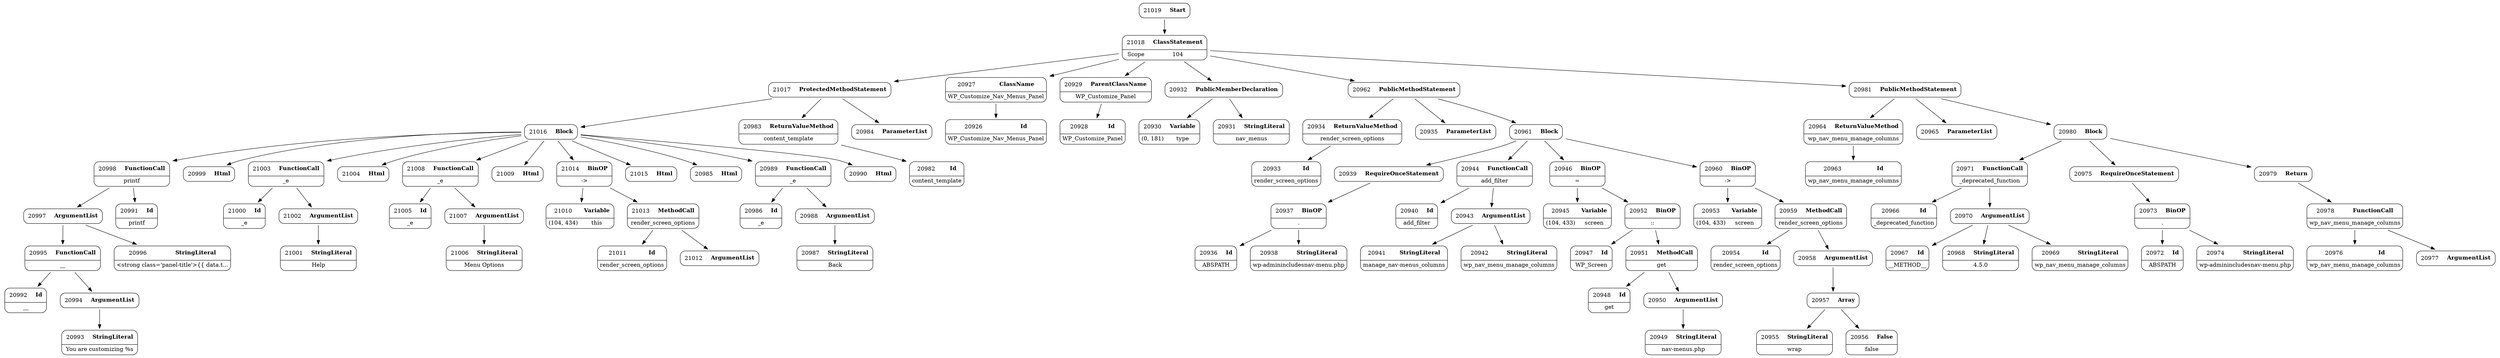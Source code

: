 digraph ast {
node [shape=none];
20992 [label=<<TABLE border='1' cellspacing='0' cellpadding='10' style='rounded' ><TR><TD border='0'>20992</TD><TD border='0'><B>Id</B></TD></TR><HR/><TR><TD border='0' cellpadding='5' colspan='2'>__</TD></TR></TABLE>>];
20993 [label=<<TABLE border='1' cellspacing='0' cellpadding='10' style='rounded' ><TR><TD border='0'>20993</TD><TD border='0'><B>StringLiteral</B></TD></TR><HR/><TR><TD border='0' cellpadding='5' colspan='2'>You are customizing %s</TD></TR></TABLE>>];
20994 [label=<<TABLE border='1' cellspacing='0' cellpadding='10' style='rounded' ><TR><TD border='0'>20994</TD><TD border='0'><B>ArgumentList</B></TD></TR></TABLE>>];
20994 -> 20993 [weight=2];
20995 [label=<<TABLE border='1' cellspacing='0' cellpadding='10' style='rounded' ><TR><TD border='0'>20995</TD><TD border='0'><B>FunctionCall</B></TD></TR><HR/><TR><TD border='0' cellpadding='5' colspan='2'>__</TD></TR></TABLE>>];
20995 -> 20992 [weight=2];
20995 -> 20994 [weight=2];
20996 [label=<<TABLE border='1' cellspacing='0' cellpadding='10' style='rounded' ><TR><TD border='0'>20996</TD><TD border='0'><B>StringLiteral</B></TD></TR><HR/><TR><TD border='0' cellpadding='5' colspan='2'>&lt;strong class='panel-title'&gt;{{ data.t...</TD></TR></TABLE>>];
20997 [label=<<TABLE border='1' cellspacing='0' cellpadding='10' style='rounded' ><TR><TD border='0'>20997</TD><TD border='0'><B>ArgumentList</B></TD></TR></TABLE>>];
20997 -> 20995 [weight=2];
20997 -> 20996 [weight=2];
20998 [label=<<TABLE border='1' cellspacing='0' cellpadding='10' style='rounded' ><TR><TD border='0'>20998</TD><TD border='0'><B>FunctionCall</B></TD></TR><HR/><TR><TD border='0' cellpadding='5' colspan='2'>printf</TD></TR></TABLE>>];
20998 -> 20991 [weight=2];
20998 -> 20997 [weight=2];
20999 [label=<<TABLE border='1' cellspacing='0' cellpadding='10' style='rounded' ><TR><TD border='0'>20999</TD><TD border='0'><B>Html</B></TD></TR></TABLE>>];
21000 [label=<<TABLE border='1' cellspacing='0' cellpadding='10' style='rounded' ><TR><TD border='0'>21000</TD><TD border='0'><B>Id</B></TD></TR><HR/><TR><TD border='0' cellpadding='5' colspan='2'>_e</TD></TR></TABLE>>];
21001 [label=<<TABLE border='1' cellspacing='0' cellpadding='10' style='rounded' ><TR><TD border='0'>21001</TD><TD border='0'><B>StringLiteral</B></TD></TR><HR/><TR><TD border='0' cellpadding='5' colspan='2'>Help</TD></TR></TABLE>>];
21002 [label=<<TABLE border='1' cellspacing='0' cellpadding='10' style='rounded' ><TR><TD border='0'>21002</TD><TD border='0'><B>ArgumentList</B></TD></TR></TABLE>>];
21002 -> 21001 [weight=2];
21003 [label=<<TABLE border='1' cellspacing='0' cellpadding='10' style='rounded' ><TR><TD border='0'>21003</TD><TD border='0'><B>FunctionCall</B></TD></TR><HR/><TR><TD border='0' cellpadding='5' colspan='2'>_e</TD></TR></TABLE>>];
21003 -> 21000 [weight=2];
21003 -> 21002 [weight=2];
21004 [label=<<TABLE border='1' cellspacing='0' cellpadding='10' style='rounded' ><TR><TD border='0'>21004</TD><TD border='0'><B>Html</B></TD></TR></TABLE>>];
21005 [label=<<TABLE border='1' cellspacing='0' cellpadding='10' style='rounded' ><TR><TD border='0'>21005</TD><TD border='0'><B>Id</B></TD></TR><HR/><TR><TD border='0' cellpadding='5' colspan='2'>_e</TD></TR></TABLE>>];
21006 [label=<<TABLE border='1' cellspacing='0' cellpadding='10' style='rounded' ><TR><TD border='0'>21006</TD><TD border='0'><B>StringLiteral</B></TD></TR><HR/><TR><TD border='0' cellpadding='5' colspan='2'>Menu Options</TD></TR></TABLE>>];
21007 [label=<<TABLE border='1' cellspacing='0' cellpadding='10' style='rounded' ><TR><TD border='0'>21007</TD><TD border='0'><B>ArgumentList</B></TD></TR></TABLE>>];
21007 -> 21006 [weight=2];
21008 [label=<<TABLE border='1' cellspacing='0' cellpadding='10' style='rounded' ><TR><TD border='0'>21008</TD><TD border='0'><B>FunctionCall</B></TD></TR><HR/><TR><TD border='0' cellpadding='5' colspan='2'>_e</TD></TR></TABLE>>];
21008 -> 21005 [weight=2];
21008 -> 21007 [weight=2];
21009 [label=<<TABLE border='1' cellspacing='0' cellpadding='10' style='rounded' ><TR><TD border='0'>21009</TD><TD border='0'><B>Html</B></TD></TR></TABLE>>];
21010 [label=<<TABLE border='1' cellspacing='0' cellpadding='10' style='rounded' ><TR><TD border='0'>21010</TD><TD border='0'><B>Variable</B></TD></TR><HR/><TR><TD border='0' cellpadding='5'>(104, 434)</TD><TD border='0' cellpadding='5'>this</TD></TR></TABLE>>];
21011 [label=<<TABLE border='1' cellspacing='0' cellpadding='10' style='rounded' ><TR><TD border='0'>21011</TD><TD border='0'><B>Id</B></TD></TR><HR/><TR><TD border='0' cellpadding='5' colspan='2'>render_screen_options</TD></TR></TABLE>>];
21012 [label=<<TABLE border='1' cellspacing='0' cellpadding='10' style='rounded' ><TR><TD border='0'>21012</TD><TD border='0'><B>ArgumentList</B></TD></TR></TABLE>>];
21013 [label=<<TABLE border='1' cellspacing='0' cellpadding='10' style='rounded' ><TR><TD border='0'>21013</TD><TD border='0'><B>MethodCall</B></TD></TR><HR/><TR><TD border='0' cellpadding='5' colspan='2'>render_screen_options</TD></TR></TABLE>>];
21013 -> 21011 [weight=2];
21013 -> 21012 [weight=2];
21014 [label=<<TABLE border='1' cellspacing='0' cellpadding='10' style='rounded' ><TR><TD border='0'>21014</TD><TD border='0'><B>BinOP</B></TD></TR><HR/><TR><TD border='0' cellpadding='5' colspan='2'>-&gt;</TD></TR></TABLE>>];
21014 -> 21010 [weight=2];
21014 -> 21013 [weight=2];
21015 [label=<<TABLE border='1' cellspacing='0' cellpadding='10' style='rounded' ><TR><TD border='0'>21015</TD><TD border='0'><B>Html</B></TD></TR></TABLE>>];
21016 [label=<<TABLE border='1' cellspacing='0' cellpadding='10' style='rounded' ><TR><TD border='0'>21016</TD><TD border='0'><B>Block</B></TD></TR></TABLE>>];
21016 -> 20985 [weight=2];
21016 -> 20989 [weight=2];
21016 -> 20990 [weight=2];
21016 -> 20998 [weight=2];
21016 -> 20999 [weight=2];
21016 -> 21003 [weight=2];
21016 -> 21004 [weight=2];
21016 -> 21008 [weight=2];
21016 -> 21009 [weight=2];
21016 -> 21014 [weight=2];
21016 -> 21015 [weight=2];
21017 [label=<<TABLE border='1' cellspacing='0' cellpadding='10' style='rounded' ><TR><TD border='0'>21017</TD><TD border='0'><B>ProtectedMethodStatement</B></TD></TR></TABLE>>];
21017 -> 20983 [weight=2];
21017 -> 20984 [weight=2];
21017 -> 21016 [weight=2];
21018 [label=<<TABLE border='1' cellspacing='0' cellpadding='10' style='rounded' ><TR><TD border='0'>21018</TD><TD border='0'><B>ClassStatement</B></TD></TR><HR/><TR><TD border='0' cellpadding='5'>Scope</TD><TD border='0' cellpadding='5'>104</TD></TR></TABLE>>];
21018 -> 20927 [weight=2];
21018 -> 20929 [weight=2];
21018 -> 20932 [weight=2];
21018 -> 20962 [weight=2];
21018 -> 20981 [weight=2];
21018 -> 21017 [weight=2];
21019 [label=<<TABLE border='1' cellspacing='0' cellpadding='10' style='rounded' ><TR><TD border='0'>21019</TD><TD border='0'><B>Start</B></TD></TR></TABLE>>];
21019 -> 21018 [weight=2];
20926 [label=<<TABLE border='1' cellspacing='0' cellpadding='10' style='rounded' ><TR><TD border='0'>20926</TD><TD border='0'><B>Id</B></TD></TR><HR/><TR><TD border='0' cellpadding='5' colspan='2'>WP_Customize_Nav_Menus_Panel</TD></TR></TABLE>>];
20927 [label=<<TABLE border='1' cellspacing='0' cellpadding='10' style='rounded' ><TR><TD border='0'>20927</TD><TD border='0'><B>ClassName</B></TD></TR><HR/><TR><TD border='0' cellpadding='5' colspan='2'>WP_Customize_Nav_Menus_Panel</TD></TR></TABLE>>];
20927 -> 20926 [weight=2];
20928 [label=<<TABLE border='1' cellspacing='0' cellpadding='10' style='rounded' ><TR><TD border='0'>20928</TD><TD border='0'><B>Id</B></TD></TR><HR/><TR><TD border='0' cellpadding='5' colspan='2'>WP_Customize_Panel</TD></TR></TABLE>>];
20929 [label=<<TABLE border='1' cellspacing='0' cellpadding='10' style='rounded' ><TR><TD border='0'>20929</TD><TD border='0'><B>ParentClassName</B></TD></TR><HR/><TR><TD border='0' cellpadding='5' colspan='2'>WP_Customize_Panel</TD></TR></TABLE>>];
20929 -> 20928 [weight=2];
20930 [label=<<TABLE border='1' cellspacing='0' cellpadding='10' style='rounded' ><TR><TD border='0'>20930</TD><TD border='0'><B>Variable</B></TD></TR><HR/><TR><TD border='0' cellpadding='5'>(0, 181)</TD><TD border='0' cellpadding='5'>type</TD></TR></TABLE>>];
20931 [label=<<TABLE border='1' cellspacing='0' cellpadding='10' style='rounded' ><TR><TD border='0'>20931</TD><TD border='0'><B>StringLiteral</B></TD></TR><HR/><TR><TD border='0' cellpadding='5' colspan='2'>nav_menus</TD></TR></TABLE>>];
20932 [label=<<TABLE border='1' cellspacing='0' cellpadding='10' style='rounded' ><TR><TD border='0'>20932</TD><TD border='0'><B>PublicMemberDeclaration</B></TD></TR></TABLE>>];
20932 -> 20930 [weight=2];
20932 -> 20931 [weight=2];
20933 [label=<<TABLE border='1' cellspacing='0' cellpadding='10' style='rounded' ><TR><TD border='0'>20933</TD><TD border='0'><B>Id</B></TD></TR><HR/><TR><TD border='0' cellpadding='5' colspan='2'>render_screen_options</TD></TR></TABLE>>];
20934 [label=<<TABLE border='1' cellspacing='0' cellpadding='10' style='rounded' ><TR><TD border='0'>20934</TD><TD border='0'><B>ReturnValueMethod</B></TD></TR><HR/><TR><TD border='0' cellpadding='5' colspan='2'>render_screen_options</TD></TR></TABLE>>];
20934 -> 20933 [weight=2];
20935 [label=<<TABLE border='1' cellspacing='0' cellpadding='10' style='rounded' ><TR><TD border='0'>20935</TD><TD border='0'><B>ParameterList</B></TD></TR></TABLE>>];
20936 [label=<<TABLE border='1' cellspacing='0' cellpadding='10' style='rounded' ><TR><TD border='0'>20936</TD><TD border='0'><B>Id</B></TD></TR><HR/><TR><TD border='0' cellpadding='5' colspan='2'>ABSPATH</TD></TR></TABLE>>];
20937 [label=<<TABLE border='1' cellspacing='0' cellpadding='10' style='rounded' ><TR><TD border='0'>20937</TD><TD border='0'><B>BinOP</B></TD></TR><HR/><TR><TD border='0' cellpadding='5' colspan='2'>.</TD></TR></TABLE>>];
20937 -> 20936 [weight=2];
20937 -> 20938 [weight=2];
20938 [label=<<TABLE border='1' cellspacing='0' cellpadding='10' style='rounded' ><TR><TD border='0'>20938</TD><TD border='0'><B>StringLiteral</B></TD></TR><HR/><TR><TD border='0' cellpadding='5' colspan='2'>wp-adminincludesnav-menu.php</TD></TR></TABLE>>];
20939 [label=<<TABLE border='1' cellspacing='0' cellpadding='10' style='rounded' ><TR><TD border='0'>20939</TD><TD border='0'><B>RequireOnceStatement</B></TD></TR></TABLE>>];
20939 -> 20937 [weight=2];
20940 [label=<<TABLE border='1' cellspacing='0' cellpadding='10' style='rounded' ><TR><TD border='0'>20940</TD><TD border='0'><B>Id</B></TD></TR><HR/><TR><TD border='0' cellpadding='5' colspan='2'>add_filter</TD></TR></TABLE>>];
20941 [label=<<TABLE border='1' cellspacing='0' cellpadding='10' style='rounded' ><TR><TD border='0'>20941</TD><TD border='0'><B>StringLiteral</B></TD></TR><HR/><TR><TD border='0' cellpadding='5' colspan='2'>manage_nav-menus_columns</TD></TR></TABLE>>];
20942 [label=<<TABLE border='1' cellspacing='0' cellpadding='10' style='rounded' ><TR><TD border='0'>20942</TD><TD border='0'><B>StringLiteral</B></TD></TR><HR/><TR><TD border='0' cellpadding='5' colspan='2'>wp_nav_menu_manage_columns</TD></TR></TABLE>>];
20943 [label=<<TABLE border='1' cellspacing='0' cellpadding='10' style='rounded' ><TR><TD border='0'>20943</TD><TD border='0'><B>ArgumentList</B></TD></TR></TABLE>>];
20943 -> 20941 [weight=2];
20943 -> 20942 [weight=2];
20944 [label=<<TABLE border='1' cellspacing='0' cellpadding='10' style='rounded' ><TR><TD border='0'>20944</TD><TD border='0'><B>FunctionCall</B></TD></TR><HR/><TR><TD border='0' cellpadding='5' colspan='2'>add_filter</TD></TR></TABLE>>];
20944 -> 20940 [weight=2];
20944 -> 20943 [weight=2];
20945 [label=<<TABLE border='1' cellspacing='0' cellpadding='10' style='rounded' ><TR><TD border='0'>20945</TD><TD border='0'><B>Variable</B></TD></TR><HR/><TR><TD border='0' cellpadding='5'>(104, 433)</TD><TD border='0' cellpadding='5'>screen</TD></TR></TABLE>>];
20946 [label=<<TABLE border='1' cellspacing='0' cellpadding='10' style='rounded' ><TR><TD border='0'>20946</TD><TD border='0'><B>BinOP</B></TD></TR><HR/><TR><TD border='0' cellpadding='5' colspan='2'>=</TD></TR></TABLE>>];
20946 -> 20945 [weight=2];
20946 -> 20952 [weight=2];
20947 [label=<<TABLE border='1' cellspacing='0' cellpadding='10' style='rounded' ><TR><TD border='0'>20947</TD><TD border='0'><B>Id</B></TD></TR><HR/><TR><TD border='0' cellpadding='5' colspan='2'>WP_Screen</TD></TR></TABLE>>];
20948 [label=<<TABLE border='1' cellspacing='0' cellpadding='10' style='rounded' ><TR><TD border='0'>20948</TD><TD border='0'><B>Id</B></TD></TR><HR/><TR><TD border='0' cellpadding='5' colspan='2'>get</TD></TR></TABLE>>];
20949 [label=<<TABLE border='1' cellspacing='0' cellpadding='10' style='rounded' ><TR><TD border='0'>20949</TD><TD border='0'><B>StringLiteral</B></TD></TR><HR/><TR><TD border='0' cellpadding='5' colspan='2'>nav-menus.php</TD></TR></TABLE>>];
20950 [label=<<TABLE border='1' cellspacing='0' cellpadding='10' style='rounded' ><TR><TD border='0'>20950</TD><TD border='0'><B>ArgumentList</B></TD></TR></TABLE>>];
20950 -> 20949 [weight=2];
20951 [label=<<TABLE border='1' cellspacing='0' cellpadding='10' style='rounded' ><TR><TD border='0'>20951</TD><TD border='0'><B>MethodCall</B></TD></TR><HR/><TR><TD border='0' cellpadding='5' colspan='2'>get</TD></TR></TABLE>>];
20951 -> 20948 [weight=2];
20951 -> 20950 [weight=2];
20952 [label=<<TABLE border='1' cellspacing='0' cellpadding='10' style='rounded' ><TR><TD border='0'>20952</TD><TD border='0'><B>BinOP</B></TD></TR><HR/><TR><TD border='0' cellpadding='5' colspan='2'>::</TD></TR></TABLE>>];
20952 -> 20947 [weight=2];
20952 -> 20951 [weight=2];
20953 [label=<<TABLE border='1' cellspacing='0' cellpadding='10' style='rounded' ><TR><TD border='0'>20953</TD><TD border='0'><B>Variable</B></TD></TR><HR/><TR><TD border='0' cellpadding='5'>(104, 433)</TD><TD border='0' cellpadding='5'>screen</TD></TR></TABLE>>];
20954 [label=<<TABLE border='1' cellspacing='0' cellpadding='10' style='rounded' ><TR><TD border='0'>20954</TD><TD border='0'><B>Id</B></TD></TR><HR/><TR><TD border='0' cellpadding='5' colspan='2'>render_screen_options</TD></TR></TABLE>>];
20955 [label=<<TABLE border='1' cellspacing='0' cellpadding='10' style='rounded' ><TR><TD border='0'>20955</TD><TD border='0'><B>StringLiteral</B></TD></TR><HR/><TR><TD border='0' cellpadding='5' colspan='2'>wrap</TD></TR></TABLE>>];
20956 [label=<<TABLE border='1' cellspacing='0' cellpadding='10' style='rounded' ><TR><TD border='0'>20956</TD><TD border='0'><B>False</B></TD></TR><HR/><TR><TD border='0' cellpadding='5' colspan='2'>false</TD></TR></TABLE>>];
20957 [label=<<TABLE border='1' cellspacing='0' cellpadding='10' style='rounded' ><TR><TD border='0'>20957</TD><TD border='0'><B>Array</B></TD></TR></TABLE>>];
20957 -> 20955 [weight=2];
20957 -> 20956 [weight=2];
20958 [label=<<TABLE border='1' cellspacing='0' cellpadding='10' style='rounded' ><TR><TD border='0'>20958</TD><TD border='0'><B>ArgumentList</B></TD></TR></TABLE>>];
20958 -> 20957 [weight=2];
20959 [label=<<TABLE border='1' cellspacing='0' cellpadding='10' style='rounded' ><TR><TD border='0'>20959</TD><TD border='0'><B>MethodCall</B></TD></TR><HR/><TR><TD border='0' cellpadding='5' colspan='2'>render_screen_options</TD></TR></TABLE>>];
20959 -> 20954 [weight=2];
20959 -> 20958 [weight=2];
20960 [label=<<TABLE border='1' cellspacing='0' cellpadding='10' style='rounded' ><TR><TD border='0'>20960</TD><TD border='0'><B>BinOP</B></TD></TR><HR/><TR><TD border='0' cellpadding='5' colspan='2'>-&gt;</TD></TR></TABLE>>];
20960 -> 20953 [weight=2];
20960 -> 20959 [weight=2];
20961 [label=<<TABLE border='1' cellspacing='0' cellpadding='10' style='rounded' ><TR><TD border='0'>20961</TD><TD border='0'><B>Block</B></TD></TR></TABLE>>];
20961 -> 20939 [weight=2];
20961 -> 20944 [weight=2];
20961 -> 20946 [weight=2];
20961 -> 20960 [weight=2];
20962 [label=<<TABLE border='1' cellspacing='0' cellpadding='10' style='rounded' ><TR><TD border='0'>20962</TD><TD border='0'><B>PublicMethodStatement</B></TD></TR></TABLE>>];
20962 -> 20934 [weight=2];
20962 -> 20935 [weight=2];
20962 -> 20961 [weight=2];
20963 [label=<<TABLE border='1' cellspacing='0' cellpadding='10' style='rounded' ><TR><TD border='0'>20963</TD><TD border='0'><B>Id</B></TD></TR><HR/><TR><TD border='0' cellpadding='5' colspan='2'>wp_nav_menu_manage_columns</TD></TR></TABLE>>];
20964 [label=<<TABLE border='1' cellspacing='0' cellpadding='10' style='rounded' ><TR><TD border='0'>20964</TD><TD border='0'><B>ReturnValueMethod</B></TD></TR><HR/><TR><TD border='0' cellpadding='5' colspan='2'>wp_nav_menu_manage_columns</TD></TR></TABLE>>];
20964 -> 20963 [weight=2];
20965 [label=<<TABLE border='1' cellspacing='0' cellpadding='10' style='rounded' ><TR><TD border='0'>20965</TD><TD border='0'><B>ParameterList</B></TD></TR></TABLE>>];
20966 [label=<<TABLE border='1' cellspacing='0' cellpadding='10' style='rounded' ><TR><TD border='0'>20966</TD><TD border='0'><B>Id</B></TD></TR><HR/><TR><TD border='0' cellpadding='5' colspan='2'>_deprecated_function</TD></TR></TABLE>>];
20967 [label=<<TABLE border='1' cellspacing='0' cellpadding='10' style='rounded' ><TR><TD border='0'>20967</TD><TD border='0'><B>Id</B></TD></TR><HR/><TR><TD border='0' cellpadding='5' colspan='2'>__METHOD__</TD></TR></TABLE>>];
20968 [label=<<TABLE border='1' cellspacing='0' cellpadding='10' style='rounded' ><TR><TD border='0'>20968</TD><TD border='0'><B>StringLiteral</B></TD></TR><HR/><TR><TD border='0' cellpadding='5' colspan='2'>4.5.0</TD></TR></TABLE>>];
20969 [label=<<TABLE border='1' cellspacing='0' cellpadding='10' style='rounded' ><TR><TD border='0'>20969</TD><TD border='0'><B>StringLiteral</B></TD></TR><HR/><TR><TD border='0' cellpadding='5' colspan='2'>wp_nav_menu_manage_columns</TD></TR></TABLE>>];
20970 [label=<<TABLE border='1' cellspacing='0' cellpadding='10' style='rounded' ><TR><TD border='0'>20970</TD><TD border='0'><B>ArgumentList</B></TD></TR></TABLE>>];
20970 -> 20967 [weight=2];
20970 -> 20968 [weight=2];
20970 -> 20969 [weight=2];
20971 [label=<<TABLE border='1' cellspacing='0' cellpadding='10' style='rounded' ><TR><TD border='0'>20971</TD><TD border='0'><B>FunctionCall</B></TD></TR><HR/><TR><TD border='0' cellpadding='5' colspan='2'>_deprecated_function</TD></TR></TABLE>>];
20971 -> 20966 [weight=2];
20971 -> 20970 [weight=2];
20972 [label=<<TABLE border='1' cellspacing='0' cellpadding='10' style='rounded' ><TR><TD border='0'>20972</TD><TD border='0'><B>Id</B></TD></TR><HR/><TR><TD border='0' cellpadding='5' colspan='2'>ABSPATH</TD></TR></TABLE>>];
20973 [label=<<TABLE border='1' cellspacing='0' cellpadding='10' style='rounded' ><TR><TD border='0'>20973</TD><TD border='0'><B>BinOP</B></TD></TR><HR/><TR><TD border='0' cellpadding='5' colspan='2'>.</TD></TR></TABLE>>];
20973 -> 20972 [weight=2];
20973 -> 20974 [weight=2];
20974 [label=<<TABLE border='1' cellspacing='0' cellpadding='10' style='rounded' ><TR><TD border='0'>20974</TD><TD border='0'><B>StringLiteral</B></TD></TR><HR/><TR><TD border='0' cellpadding='5' colspan='2'>wp-adminincludesnav-menu.php</TD></TR></TABLE>>];
20975 [label=<<TABLE border='1' cellspacing='0' cellpadding='10' style='rounded' ><TR><TD border='0'>20975</TD><TD border='0'><B>RequireOnceStatement</B></TD></TR></TABLE>>];
20975 -> 20973 [weight=2];
20976 [label=<<TABLE border='1' cellspacing='0' cellpadding='10' style='rounded' ><TR><TD border='0'>20976</TD><TD border='0'><B>Id</B></TD></TR><HR/><TR><TD border='0' cellpadding='5' colspan='2'>wp_nav_menu_manage_columns</TD></TR></TABLE>>];
20977 [label=<<TABLE border='1' cellspacing='0' cellpadding='10' style='rounded' ><TR><TD border='0'>20977</TD><TD border='0'><B>ArgumentList</B></TD></TR></TABLE>>];
20978 [label=<<TABLE border='1' cellspacing='0' cellpadding='10' style='rounded' ><TR><TD border='0'>20978</TD><TD border='0'><B>FunctionCall</B></TD></TR><HR/><TR><TD border='0' cellpadding='5' colspan='2'>wp_nav_menu_manage_columns</TD></TR></TABLE>>];
20978 -> 20976 [weight=2];
20978 -> 20977 [weight=2];
20979 [label=<<TABLE border='1' cellspacing='0' cellpadding='10' style='rounded' ><TR><TD border='0'>20979</TD><TD border='0'><B>Return</B></TD></TR></TABLE>>];
20979 -> 20978 [weight=2];
20980 [label=<<TABLE border='1' cellspacing='0' cellpadding='10' style='rounded' ><TR><TD border='0'>20980</TD><TD border='0'><B>Block</B></TD></TR></TABLE>>];
20980 -> 20971 [weight=2];
20980 -> 20975 [weight=2];
20980 -> 20979 [weight=2];
20981 [label=<<TABLE border='1' cellspacing='0' cellpadding='10' style='rounded' ><TR><TD border='0'>20981</TD><TD border='0'><B>PublicMethodStatement</B></TD></TR></TABLE>>];
20981 -> 20964 [weight=2];
20981 -> 20965 [weight=2];
20981 -> 20980 [weight=2];
20982 [label=<<TABLE border='1' cellspacing='0' cellpadding='10' style='rounded' ><TR><TD border='0'>20982</TD><TD border='0'><B>Id</B></TD></TR><HR/><TR><TD border='0' cellpadding='5' colspan='2'>content_template</TD></TR></TABLE>>];
20983 [label=<<TABLE border='1' cellspacing='0' cellpadding='10' style='rounded' ><TR><TD border='0'>20983</TD><TD border='0'><B>ReturnValueMethod</B></TD></TR><HR/><TR><TD border='0' cellpadding='5' colspan='2'>content_template</TD></TR></TABLE>>];
20983 -> 20982 [weight=2];
20984 [label=<<TABLE border='1' cellspacing='0' cellpadding='10' style='rounded' ><TR><TD border='0'>20984</TD><TD border='0'><B>ParameterList</B></TD></TR></TABLE>>];
20985 [label=<<TABLE border='1' cellspacing='0' cellpadding='10' style='rounded' ><TR><TD border='0'>20985</TD><TD border='0'><B>Html</B></TD></TR></TABLE>>];
20986 [label=<<TABLE border='1' cellspacing='0' cellpadding='10' style='rounded' ><TR><TD border='0'>20986</TD><TD border='0'><B>Id</B></TD></TR><HR/><TR><TD border='0' cellpadding='5' colspan='2'>_e</TD></TR></TABLE>>];
20987 [label=<<TABLE border='1' cellspacing='0' cellpadding='10' style='rounded' ><TR><TD border='0'>20987</TD><TD border='0'><B>StringLiteral</B></TD></TR><HR/><TR><TD border='0' cellpadding='5' colspan='2'>Back</TD></TR></TABLE>>];
20988 [label=<<TABLE border='1' cellspacing='0' cellpadding='10' style='rounded' ><TR><TD border='0'>20988</TD><TD border='0'><B>ArgumentList</B></TD></TR></TABLE>>];
20988 -> 20987 [weight=2];
20989 [label=<<TABLE border='1' cellspacing='0' cellpadding='10' style='rounded' ><TR><TD border='0'>20989</TD><TD border='0'><B>FunctionCall</B></TD></TR><HR/><TR><TD border='0' cellpadding='5' colspan='2'>_e</TD></TR></TABLE>>];
20989 -> 20986 [weight=2];
20989 -> 20988 [weight=2];
20990 [label=<<TABLE border='1' cellspacing='0' cellpadding='10' style='rounded' ><TR><TD border='0'>20990</TD><TD border='0'><B>Html</B></TD></TR></TABLE>>];
20991 [label=<<TABLE border='1' cellspacing='0' cellpadding='10' style='rounded' ><TR><TD border='0'>20991</TD><TD border='0'><B>Id</B></TD></TR><HR/><TR><TD border='0' cellpadding='5' colspan='2'>printf</TD></TR></TABLE>>];
}
